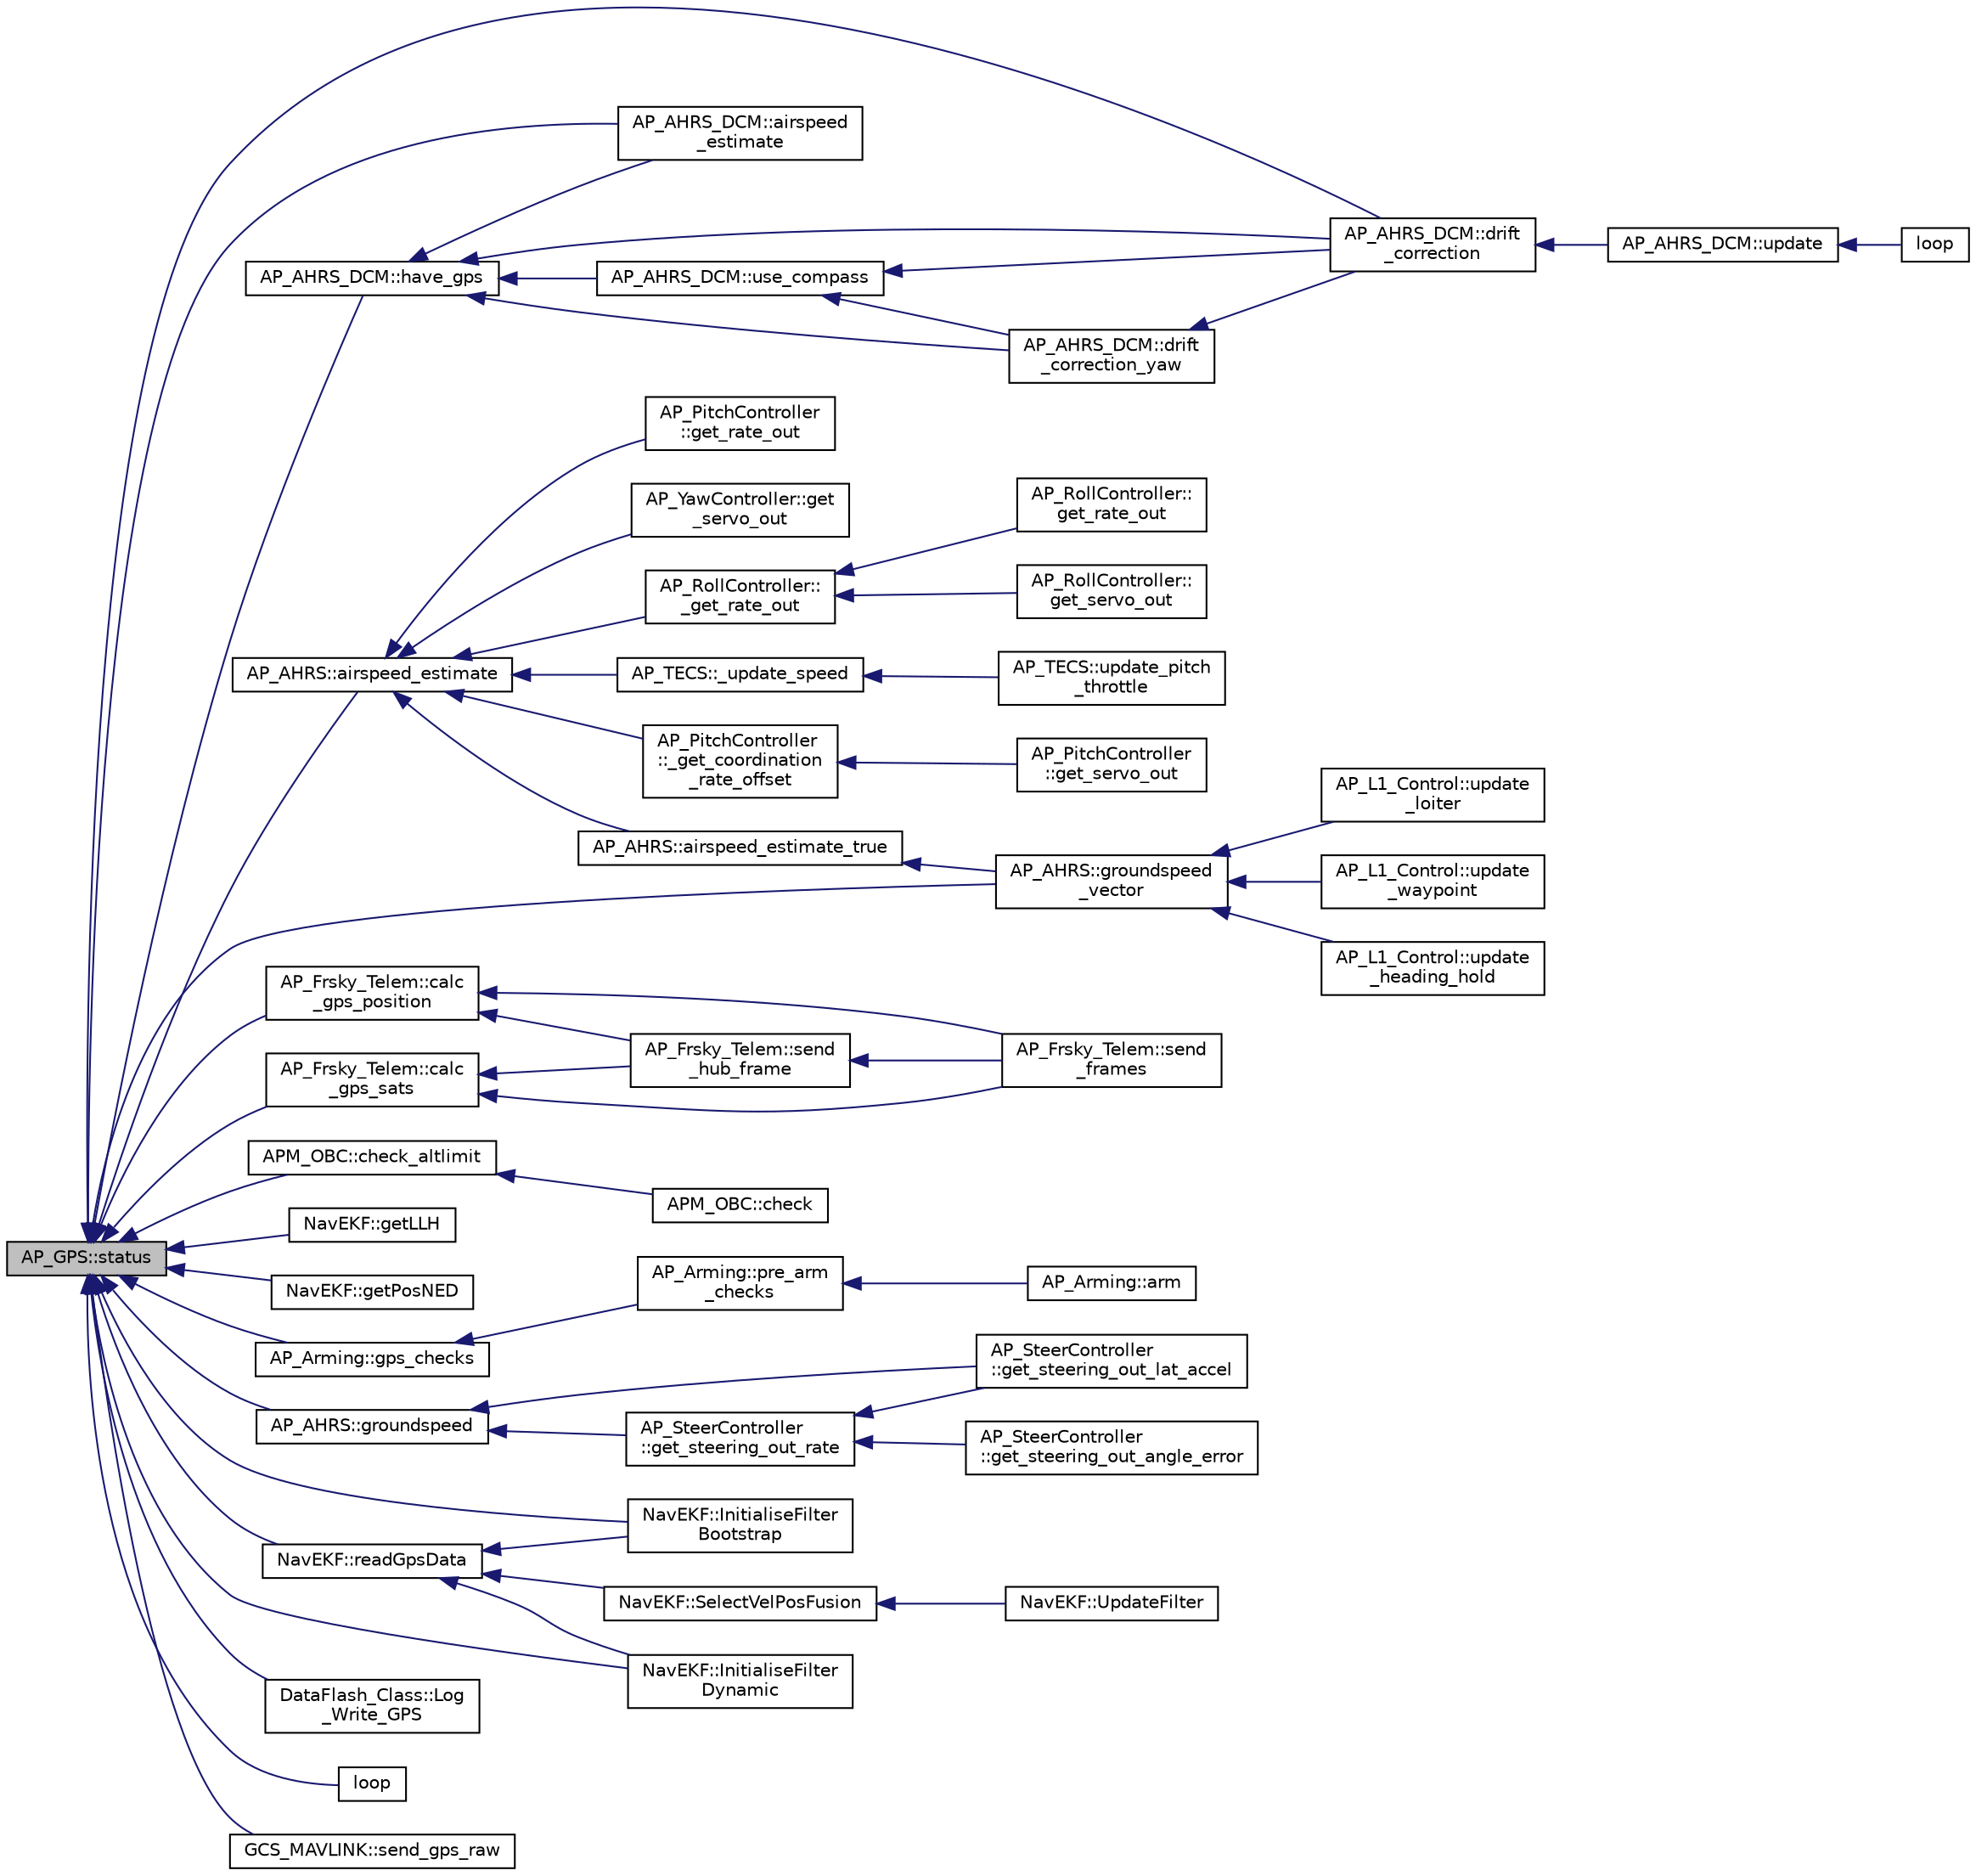 digraph "AP_GPS::status"
{
 // INTERACTIVE_SVG=YES
  edge [fontname="Helvetica",fontsize="10",labelfontname="Helvetica",labelfontsize="10"];
  node [fontname="Helvetica",fontsize="10",shape=record];
  rankdir="LR";
  Node1 [label="AP_GPS::status",height=0.2,width=0.4,color="black", fillcolor="grey75", style="filled" fontcolor="black"];
  Node1 -> Node2 [dir="back",color="midnightblue",fontsize="10",style="solid",fontname="Helvetica"];
  Node2 [label="AP_AHRS_DCM::airspeed\l_estimate",height=0.2,width=0.4,color="black", fillcolor="white", style="filled",URL="$classAP__AHRS__DCM.html#a9cbf8cb68e28b401c10a9f2065495b46"];
  Node1 -> Node3 [dir="back",color="midnightblue",fontsize="10",style="solid",fontname="Helvetica"];
  Node3 [label="AP_AHRS::airspeed_estimate",height=0.2,width=0.4,color="black", fillcolor="white", style="filled",URL="$classAP__AHRS.html#a39289d0dde31413ad172fcf2847fce4a"];
  Node3 -> Node4 [dir="back",color="midnightblue",fontsize="10",style="solid",fontname="Helvetica"];
  Node4 [label="AP_PitchController\l::_get_coordination\l_rate_offset",height=0.2,width=0.4,color="black", fillcolor="white", style="filled",URL="$classAP__PitchController.html#ac2b0f53b26df0f5ba87ac8c735ea839f"];
  Node4 -> Node5 [dir="back",color="midnightblue",fontsize="10",style="solid",fontname="Helvetica"];
  Node5 [label="AP_PitchController\l::get_servo_out",height=0.2,width=0.4,color="black", fillcolor="white", style="filled",URL="$classAP__PitchController.html#a705d9814ebad894375332f012dd768df"];
  Node3 -> Node6 [dir="back",color="midnightblue",fontsize="10",style="solid",fontname="Helvetica"];
  Node6 [label="AP_RollController::\l_get_rate_out",height=0.2,width=0.4,color="black", fillcolor="white", style="filled",URL="$classAP__RollController.html#a702a5fbdae8598e86dc2aa73b8f59089"];
  Node6 -> Node7 [dir="back",color="midnightblue",fontsize="10",style="solid",fontname="Helvetica"];
  Node7 [label="AP_RollController::\lget_rate_out",height=0.2,width=0.4,color="black", fillcolor="white", style="filled",URL="$classAP__RollController.html#a8cf832c8a75c50c1fd4caf4eace7b34f"];
  Node6 -> Node8 [dir="back",color="midnightblue",fontsize="10",style="solid",fontname="Helvetica"];
  Node8 [label="AP_RollController::\lget_servo_out",height=0.2,width=0.4,color="black", fillcolor="white", style="filled",URL="$classAP__RollController.html#a8995f6c95b27e132a6aa49f5fe9512ae"];
  Node3 -> Node9 [dir="back",color="midnightblue",fontsize="10",style="solid",fontname="Helvetica"];
  Node9 [label="AP_TECS::_update_speed",height=0.2,width=0.4,color="black", fillcolor="white", style="filled",URL="$classAP__TECS.html#ac3a90f55264799a5482b76abfe5b9a68"];
  Node9 -> Node10 [dir="back",color="midnightblue",fontsize="10",style="solid",fontname="Helvetica"];
  Node10 [label="AP_TECS::update_pitch\l_throttle",height=0.2,width=0.4,color="black", fillcolor="white", style="filled",URL="$classAP__TECS.html#a6a4556c90f50ee613f1673b50fa71da5"];
  Node3 -> Node11 [dir="back",color="midnightblue",fontsize="10",style="solid",fontname="Helvetica"];
  Node11 [label="AP_AHRS::airspeed_estimate_true",height=0.2,width=0.4,color="black", fillcolor="white", style="filled",URL="$classAP__AHRS.html#a1c783993c43f6d833d67cebea7e82a2c"];
  Node11 -> Node12 [dir="back",color="midnightblue",fontsize="10",style="solid",fontname="Helvetica"];
  Node12 [label="AP_AHRS::groundspeed\l_vector",height=0.2,width=0.4,color="black", fillcolor="white", style="filled",URL="$classAP__AHRS.html#aa2fd48ce0265df723cc8d05bb2150749"];
  Node12 -> Node13 [dir="back",color="midnightblue",fontsize="10",style="solid",fontname="Helvetica"];
  Node13 [label="AP_L1_Control::update\l_heading_hold",height=0.2,width=0.4,color="black", fillcolor="white", style="filled",URL="$classAP__L1__Control.html#aac848632dc59271619005127e22e374d"];
  Node12 -> Node14 [dir="back",color="midnightblue",fontsize="10",style="solid",fontname="Helvetica"];
  Node14 [label="AP_L1_Control::update\l_loiter",height=0.2,width=0.4,color="black", fillcolor="white", style="filled",URL="$classAP__L1__Control.html#acc0860ec530ec9c9bec50a5701bb709e"];
  Node12 -> Node15 [dir="back",color="midnightblue",fontsize="10",style="solid",fontname="Helvetica"];
  Node15 [label="AP_L1_Control::update\l_waypoint",height=0.2,width=0.4,color="black", fillcolor="white", style="filled",URL="$classAP__L1__Control.html#a9052f01ea019fb51432d3104cce0b6e8"];
  Node3 -> Node16 [dir="back",color="midnightblue",fontsize="10",style="solid",fontname="Helvetica"];
  Node16 [label="AP_PitchController\l::get_rate_out",height=0.2,width=0.4,color="black", fillcolor="white", style="filled",URL="$classAP__PitchController.html#ad305f4274a77eaffb5b0dc064cfc31ba"];
  Node3 -> Node17 [dir="back",color="midnightblue",fontsize="10",style="solid",fontname="Helvetica"];
  Node17 [label="AP_YawController::get\l_servo_out",height=0.2,width=0.4,color="black", fillcolor="white", style="filled",URL="$classAP__YawController.html#a0cff30a9e52de0ba04dd26661a1f4506"];
  Node1 -> Node18 [dir="back",color="midnightblue",fontsize="10",style="solid",fontname="Helvetica"];
  Node18 [label="AP_Frsky_Telem::calc\l_gps_position",height=0.2,width=0.4,color="black", fillcolor="white", style="filled",URL="$classAP__Frsky__Telem.html#a510cbcdb88686cc55c2169b6e18fc8ac"];
  Node18 -> Node19 [dir="back",color="midnightblue",fontsize="10",style="solid",fontname="Helvetica"];
  Node19 [label="AP_Frsky_Telem::send\l_frames",height=0.2,width=0.4,color="black", fillcolor="white", style="filled",URL="$classAP__Frsky__Telem.html#a9c09b9a14c083f48e845d81484de9c0e"];
  Node18 -> Node20 [dir="back",color="midnightblue",fontsize="10",style="solid",fontname="Helvetica"];
  Node20 [label="AP_Frsky_Telem::send\l_hub_frame",height=0.2,width=0.4,color="black", fillcolor="white", style="filled",URL="$classAP__Frsky__Telem.html#ae386d05deadb794547df5a4e22edcc8a"];
  Node20 -> Node19 [dir="back",color="midnightblue",fontsize="10",style="solid",fontname="Helvetica"];
  Node1 -> Node21 [dir="back",color="midnightblue",fontsize="10",style="solid",fontname="Helvetica"];
  Node21 [label="AP_Frsky_Telem::calc\l_gps_sats",height=0.2,width=0.4,color="black", fillcolor="white", style="filled",URL="$classAP__Frsky__Telem.html#ae2f281a86844f1853ea072f3e6d6c130"];
  Node21 -> Node19 [dir="back",color="midnightblue",fontsize="10",style="solid",fontname="Helvetica"];
  Node21 -> Node20 [dir="back",color="midnightblue",fontsize="10",style="solid",fontname="Helvetica"];
  Node1 -> Node22 [dir="back",color="midnightblue",fontsize="10",style="solid",fontname="Helvetica"];
  Node22 [label="APM_OBC::check_altlimit",height=0.2,width=0.4,color="black", fillcolor="white", style="filled",URL="$classAPM__OBC.html#a208f90315a886e5688d8f425425afad8"];
  Node22 -> Node23 [dir="back",color="midnightblue",fontsize="10",style="solid",fontname="Helvetica"];
  Node23 [label="APM_OBC::check",height=0.2,width=0.4,color="black", fillcolor="white", style="filled",URL="$classAPM__OBC.html#abcd546549be8688ab9cd0c46147dc077"];
  Node1 -> Node24 [dir="back",color="midnightblue",fontsize="10",style="solid",fontname="Helvetica"];
  Node24 [label="AP_AHRS_DCM::drift\l_correction",height=0.2,width=0.4,color="black", fillcolor="white", style="filled",URL="$classAP__AHRS__DCM.html#a8c3304b59bc6a27f24c686985c100549"];
  Node24 -> Node25 [dir="back",color="midnightblue",fontsize="10",style="solid",fontname="Helvetica"];
  Node25 [label="AP_AHRS_DCM::update",height=0.2,width=0.4,color="black", fillcolor="white", style="filled",URL="$classAP__AHRS__DCM.html#a6bf59b99999767fdbf4dfd363bc51bfd"];
  Node25 -> Node26 [dir="back",color="midnightblue",fontsize="10",style="solid",fontname="Helvetica"];
  Node26 [label="loop",height=0.2,width=0.4,color="black", fillcolor="white", style="filled",URL="$AHRS__Test_8pde.html#a0b33edabd7f1c4e4a0bf32c67269be2f"];
  Node1 -> Node27 [dir="back",color="midnightblue",fontsize="10",style="solid",fontname="Helvetica"];
  Node27 [label="NavEKF::getLLH",height=0.2,width=0.4,color="black", fillcolor="white", style="filled",URL="$classNavEKF.html#adc74369bdb7425b717f68eec54aa123f"];
  Node1 -> Node28 [dir="back",color="midnightblue",fontsize="10",style="solid",fontname="Helvetica"];
  Node28 [label="NavEKF::getPosNED",height=0.2,width=0.4,color="black", fillcolor="white", style="filled",URL="$classNavEKF.html#a90a1fa4f67a09d5af0a6d2a11580269f"];
  Node1 -> Node29 [dir="back",color="midnightblue",fontsize="10",style="solid",fontname="Helvetica"];
  Node29 [label="AP_Arming::gps_checks",height=0.2,width=0.4,color="black", fillcolor="white", style="filled",URL="$classAP__Arming.html#a3e31fe40e0d7d0e6befd2f82dd6b5a6d"];
  Node29 -> Node30 [dir="back",color="midnightblue",fontsize="10",style="solid",fontname="Helvetica"];
  Node30 [label="AP_Arming::pre_arm\l_checks",height=0.2,width=0.4,color="black", fillcolor="white", style="filled",URL="$classAP__Arming.html#a73c03baf7f22b7124a2ac9e9286a850a"];
  Node30 -> Node31 [dir="back",color="midnightblue",fontsize="10",style="solid",fontname="Helvetica"];
  Node31 [label="AP_Arming::arm",height=0.2,width=0.4,color="black", fillcolor="white", style="filled",URL="$classAP__Arming.html#a47b859d9929a736df2f08a1cad03efcb"];
  Node1 -> Node32 [dir="back",color="midnightblue",fontsize="10",style="solid",fontname="Helvetica"];
  Node32 [label="AP_AHRS::groundspeed",height=0.2,width=0.4,color="black", fillcolor="white", style="filled",URL="$classAP__AHRS.html#a4fe7afbe3deb970c4708f4821b029842"];
  Node32 -> Node33 [dir="back",color="midnightblue",fontsize="10",style="solid",fontname="Helvetica"];
  Node33 [label="AP_SteerController\l::get_steering_out_lat_accel",height=0.2,width=0.4,color="black", fillcolor="white", style="filled",URL="$classAP__SteerController.html#a6285aeb38fd5614ecd53ae0b83d162ba"];
  Node32 -> Node34 [dir="back",color="midnightblue",fontsize="10",style="solid",fontname="Helvetica"];
  Node34 [label="AP_SteerController\l::get_steering_out_rate",height=0.2,width=0.4,color="black", fillcolor="white", style="filled",URL="$classAP__SteerController.html#aaf42965b867c847976199bb550f7a529"];
  Node34 -> Node33 [dir="back",color="midnightblue",fontsize="10",style="solid",fontname="Helvetica"];
  Node34 -> Node35 [dir="back",color="midnightblue",fontsize="10",style="solid",fontname="Helvetica"];
  Node35 [label="AP_SteerController\l::get_steering_out_angle_error",height=0.2,width=0.4,color="black", fillcolor="white", style="filled",URL="$classAP__SteerController.html#a58fa2b841c4507318c4560ff237b4db9"];
  Node1 -> Node12 [dir="back",color="midnightblue",fontsize="10",style="solid",fontname="Helvetica"];
  Node1 -> Node36 [dir="back",color="midnightblue",fontsize="10",style="solid",fontname="Helvetica"];
  Node36 [label="AP_AHRS_DCM::have_gps",height=0.2,width=0.4,color="black", fillcolor="white", style="filled",URL="$classAP__AHRS__DCM.html#afa5a3211156bb998a42c39daf613b736"];
  Node36 -> Node2 [dir="back",color="midnightblue",fontsize="10",style="solid",fontname="Helvetica"];
  Node36 -> Node24 [dir="back",color="midnightblue",fontsize="10",style="solid",fontname="Helvetica"];
  Node36 -> Node37 [dir="back",color="midnightblue",fontsize="10",style="solid",fontname="Helvetica"];
  Node37 [label="AP_AHRS_DCM::drift\l_correction_yaw",height=0.2,width=0.4,color="black", fillcolor="white", style="filled",URL="$classAP__AHRS__DCM.html#a101f2aaddcc7e97e690924d4e9d7a191"];
  Node37 -> Node24 [dir="back",color="midnightblue",fontsize="10",style="solid",fontname="Helvetica"];
  Node36 -> Node38 [dir="back",color="midnightblue",fontsize="10",style="solid",fontname="Helvetica"];
  Node38 [label="AP_AHRS_DCM::use_compass",height=0.2,width=0.4,color="black", fillcolor="white", style="filled",URL="$classAP__AHRS__DCM.html#aa257c8f0d20ec0bd05d68c684c5b5f8a"];
  Node38 -> Node24 [dir="back",color="midnightblue",fontsize="10",style="solid",fontname="Helvetica"];
  Node38 -> Node37 [dir="back",color="midnightblue",fontsize="10",style="solid",fontname="Helvetica"];
  Node1 -> Node39 [dir="back",color="midnightblue",fontsize="10",style="solid",fontname="Helvetica"];
  Node39 [label="NavEKF::InitialiseFilter\lBootstrap",height=0.2,width=0.4,color="black", fillcolor="white", style="filled",URL="$classNavEKF.html#a290932b02347c5247f036fbc3c7af9d8"];
  Node1 -> Node40 [dir="back",color="midnightblue",fontsize="10",style="solid",fontname="Helvetica"];
  Node40 [label="NavEKF::InitialiseFilter\lDynamic",height=0.2,width=0.4,color="black", fillcolor="white", style="filled",URL="$classNavEKF.html#a12500a621febd8f914f6e16db4c28759"];
  Node1 -> Node41 [dir="back",color="midnightblue",fontsize="10",style="solid",fontname="Helvetica"];
  Node41 [label="DataFlash_Class::Log\l_Write_GPS",height=0.2,width=0.4,color="black", fillcolor="white", style="filled",URL="$classDataFlash__Class.html#a99edf88e150050fa323babcd07954c34"];
  Node1 -> Node42 [dir="back",color="midnightblue",fontsize="10",style="solid",fontname="Helvetica"];
  Node42 [label="loop",height=0.2,width=0.4,color="black", fillcolor="white", style="filled",URL="$GPS__AUTO__test_8pde.html#afe461d27b9c48d5921c00d521181f12f"];
  Node1 -> Node43 [dir="back",color="midnightblue",fontsize="10",style="solid",fontname="Helvetica"];
  Node43 [label="NavEKF::readGpsData",height=0.2,width=0.4,color="black", fillcolor="white", style="filled",URL="$classNavEKF.html#a4c44a7b25f5b5584b755142c6198fd1e"];
  Node43 -> Node40 [dir="back",color="midnightblue",fontsize="10",style="solid",fontname="Helvetica"];
  Node43 -> Node39 [dir="back",color="midnightblue",fontsize="10",style="solid",fontname="Helvetica"];
  Node43 -> Node44 [dir="back",color="midnightblue",fontsize="10",style="solid",fontname="Helvetica"];
  Node44 [label="NavEKF::SelectVelPosFusion",height=0.2,width=0.4,color="black", fillcolor="white", style="filled",URL="$classNavEKF.html#a58fc44f797a61b7f760baa4961f43342"];
  Node44 -> Node45 [dir="back",color="midnightblue",fontsize="10",style="solid",fontname="Helvetica"];
  Node45 [label="NavEKF::UpdateFilter",height=0.2,width=0.4,color="black", fillcolor="white", style="filled",URL="$classNavEKF.html#a58d3c9694abab421e8eadd78e72ac67c"];
  Node1 -> Node46 [dir="back",color="midnightblue",fontsize="10",style="solid",fontname="Helvetica"];
  Node46 [label="GCS_MAVLINK::send_gps_raw",height=0.2,width=0.4,color="black", fillcolor="white", style="filled",URL="$classGCS__MAVLINK.html#aa6f7ccdb5ed30bcce6499dcbf9e6d4ad"];
}
